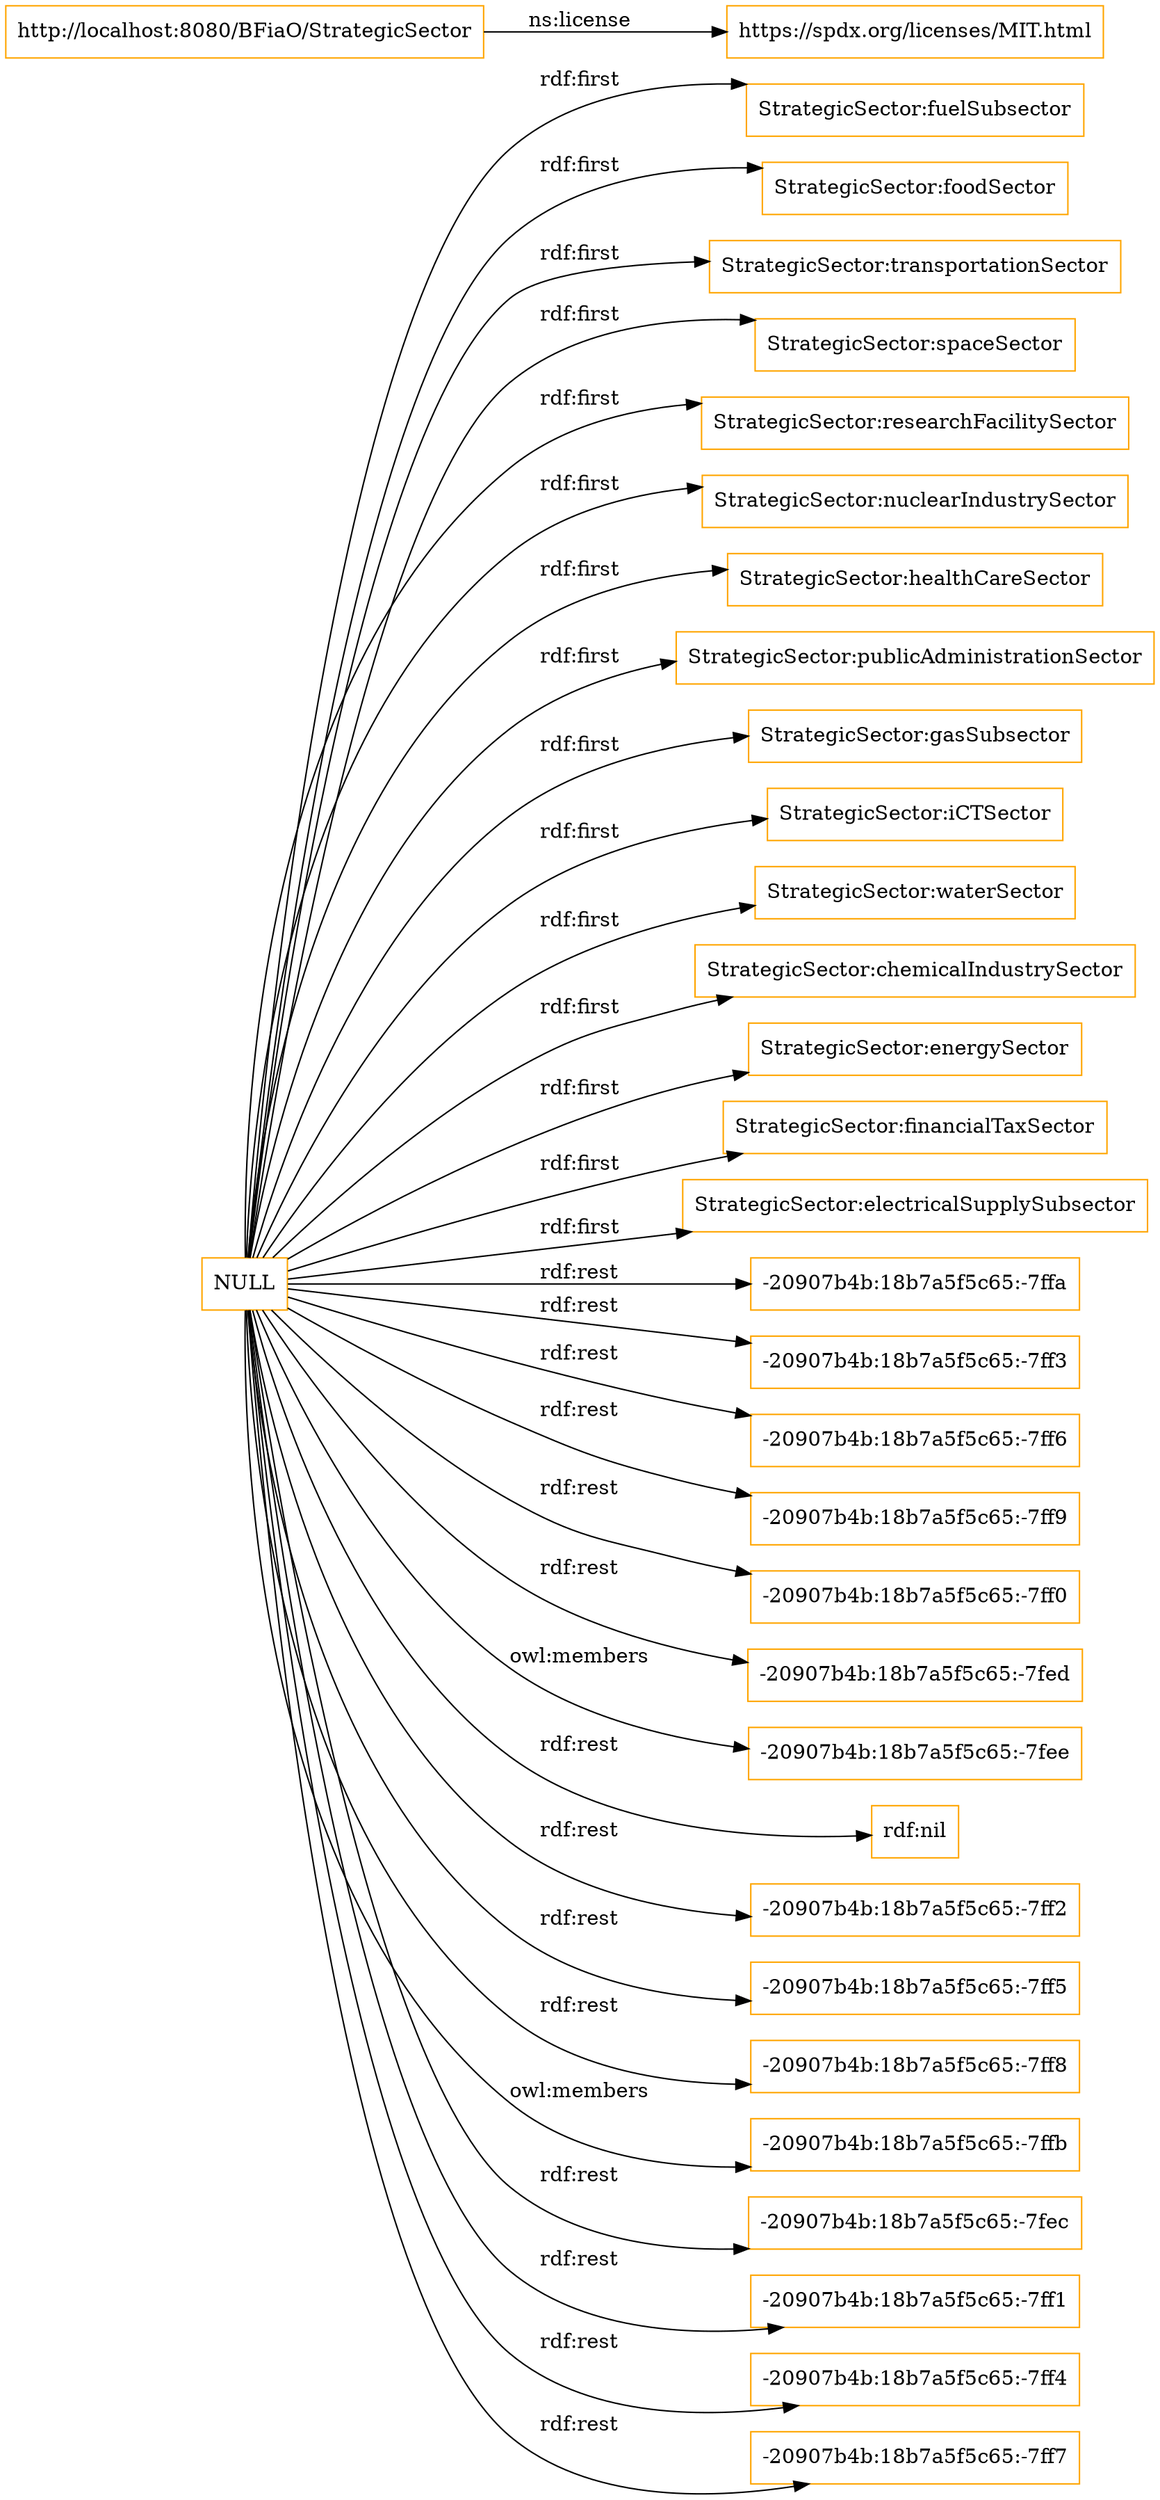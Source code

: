 digraph ar2dtool_diagram { 
rankdir=LR;
size="1501"
node [shape = rectangle, color="orange"]; "StrategicSector:fuelSubsector" "StrategicSector:foodSector" "StrategicSector:transportationSector" "StrategicSector:spaceSector" "StrategicSector:researchFacilitySector" "StrategicSector:nuclearIndustrySector" "StrategicSector:healthCareSector" "StrategicSector:publicAdministrationSector" "StrategicSector:gasSubsector" "StrategicSector:iCTSector" "StrategicSector:waterSector" "StrategicSector:chemicalIndustrySector" "StrategicSector:energySector" "StrategicSector:financialTaxSector" "StrategicSector:electricalSupplySubsector" ; /*classes style*/
	"http://localhost:8080/BFiaO/StrategicSector" -> "https://spdx.org/licenses/MIT.html" [ label = "ns:license" ];
	"NULL" -> "StrategicSector:gasSubsector" [ label = "rdf:first" ];
	"NULL" -> "StrategicSector:healthCareSector" [ label = "rdf:first" ];
	"NULL" -> "StrategicSector:foodSector" [ label = "rdf:first" ];
	"NULL" -> "StrategicSector:waterSector" [ label = "rdf:first" ];
	"NULL" -> "StrategicSector:nuclearIndustrySector" [ label = "rdf:first" ];
	"NULL" -> "-20907b4b:18b7a5f5c65:-7ffa" [ label = "rdf:rest" ];
	"NULL" -> "-20907b4b:18b7a5f5c65:-7ff3" [ label = "rdf:rest" ];
	"NULL" -> "-20907b4b:18b7a5f5c65:-7ff6" [ label = "rdf:rest" ];
	"NULL" -> "-20907b4b:18b7a5f5c65:-7ff9" [ label = "rdf:rest" ];
	"NULL" -> "StrategicSector:spaceSector" [ label = "rdf:first" ];
	"NULL" -> "-20907b4b:18b7a5f5c65:-7ff0" [ label = "rdf:rest" ];
	"NULL" -> "-20907b4b:18b7a5f5c65:-7fed" [ label = "rdf:rest" ];
	"NULL" -> "StrategicSector:chemicalIndustrySector" [ label = "rdf:first" ];
	"NULL" -> "-20907b4b:18b7a5f5c65:-7fee" [ label = "owl:members" ];
	"NULL" -> "rdf:nil" [ label = "rdf:rest" ];
	"NULL" -> "-20907b4b:18b7a5f5c65:-7ff2" [ label = "rdf:rest" ];
	"NULL" -> "-20907b4b:18b7a5f5c65:-7ff5" [ label = "rdf:rest" ];
	"NULL" -> "-20907b4b:18b7a5f5c65:-7ff8" [ label = "rdf:rest" ];
	"NULL" -> "StrategicSector:fuelSubsector" [ label = "rdf:first" ];
	"NULL" -> "StrategicSector:energySector" [ label = "rdf:first" ];
	"NULL" -> "-20907b4b:18b7a5f5c65:-7ffb" [ label = "owl:members" ];
	"NULL" -> "-20907b4b:18b7a5f5c65:-7fec" [ label = "rdf:rest" ];
	"NULL" -> "StrategicSector:transportationSector" [ label = "rdf:first" ];
	"NULL" -> "StrategicSector:researchFacilitySector" [ label = "rdf:first" ];
	"NULL" -> "StrategicSector:financialTaxSector" [ label = "rdf:first" ];
	"NULL" -> "StrategicSector:electricalSupplySubsector" [ label = "rdf:first" ];
	"NULL" -> "StrategicSector:iCTSector" [ label = "rdf:first" ];
	"NULL" -> "StrategicSector:publicAdministrationSector" [ label = "rdf:first" ];
	"NULL" -> "-20907b4b:18b7a5f5c65:-7ff1" [ label = "rdf:rest" ];
	"NULL" -> "-20907b4b:18b7a5f5c65:-7ff4" [ label = "rdf:rest" ];
	"NULL" -> "-20907b4b:18b7a5f5c65:-7ff7" [ label = "rdf:rest" ];

}
